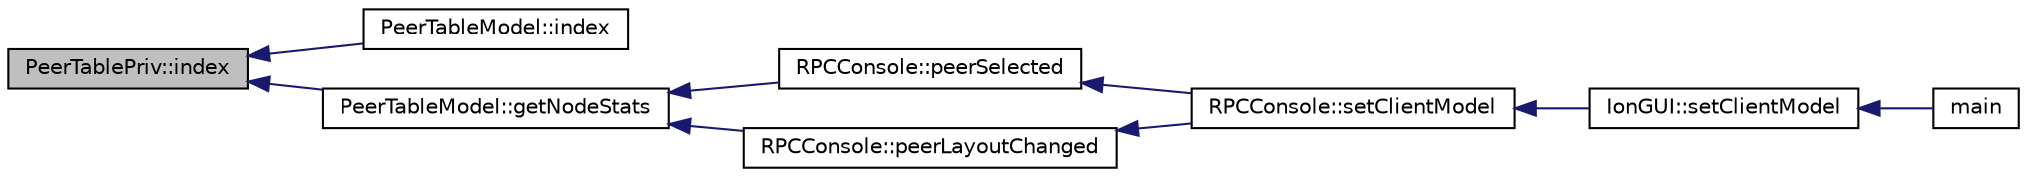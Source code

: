 digraph "PeerTablePriv::index"
{
  edge [fontname="Helvetica",fontsize="10",labelfontname="Helvetica",labelfontsize="10"];
  node [fontname="Helvetica",fontsize="10",shape=record];
  rankdir="LR";
  Node1 [label="PeerTablePriv::index",height=0.2,width=0.4,color="black", fillcolor="grey75", style="filled", fontcolor="black"];
  Node1 -> Node2 [dir="back",color="midnightblue",fontsize="10",style="solid",fontname="Helvetica"];
  Node2 [label="PeerTableModel::index",height=0.2,width=0.4,color="black", fillcolor="white", style="filled",URL="$d7/d25/class_peer_table_model.html#a11faadd62beac5b9dec146045e8ecbbb"];
  Node1 -> Node3 [dir="back",color="midnightblue",fontsize="10",style="solid",fontname="Helvetica"];
  Node3 [label="PeerTableModel::getNodeStats",height=0.2,width=0.4,color="black", fillcolor="white", style="filled",URL="$d7/d25/class_peer_table_model.html#a98084d3299642316c71c5de3d36b9859"];
  Node3 -> Node4 [dir="back",color="midnightblue",fontsize="10",style="solid",fontname="Helvetica"];
  Node4 [label="RPCConsole::peerSelected",height=0.2,width=0.4,color="black", fillcolor="white", style="filled",URL="$d7/de8/class_r_p_c_console.html#a2487fa6a90cddcbb17ae4bb13ecc5359",tooltip="Handle selection of peer in peers list. "];
  Node4 -> Node5 [dir="back",color="midnightblue",fontsize="10",style="solid",fontname="Helvetica"];
  Node5 [label="RPCConsole::setClientModel",height=0.2,width=0.4,color="black", fillcolor="white", style="filled",URL="$d7/de8/class_r_p_c_console.html#a355349a33664a07628e9ca22a60f5fa7"];
  Node5 -> Node6 [dir="back",color="midnightblue",fontsize="10",style="solid",fontname="Helvetica"];
  Node6 [label="IonGUI::setClientModel",height=0.2,width=0.4,color="black", fillcolor="white", style="filled",URL="$dc/d0b/class_ion_g_u_i.html#aee0c583c834ce4f4c598c29db83b0680",tooltip="Set the client model. "];
  Node6 -> Node7 [dir="back",color="midnightblue",fontsize="10",style="solid",fontname="Helvetica"];
  Node7 [label="main",height=0.2,width=0.4,color="black", fillcolor="white", style="filled",URL="$d5/d2d/ion_8cpp.html#a0ddf1224851353fc92bfbff6f499fa97"];
  Node3 -> Node8 [dir="back",color="midnightblue",fontsize="10",style="solid",fontname="Helvetica"];
  Node8 [label="RPCConsole::peerLayoutChanged",height=0.2,width=0.4,color="black", fillcolor="white", style="filled",URL="$d7/de8/class_r_p_c_console.html#af952ebc6484c8f7d1262fa0bceed41bf",tooltip="Handle updated peer information. "];
  Node8 -> Node5 [dir="back",color="midnightblue",fontsize="10",style="solid",fontname="Helvetica"];
}
